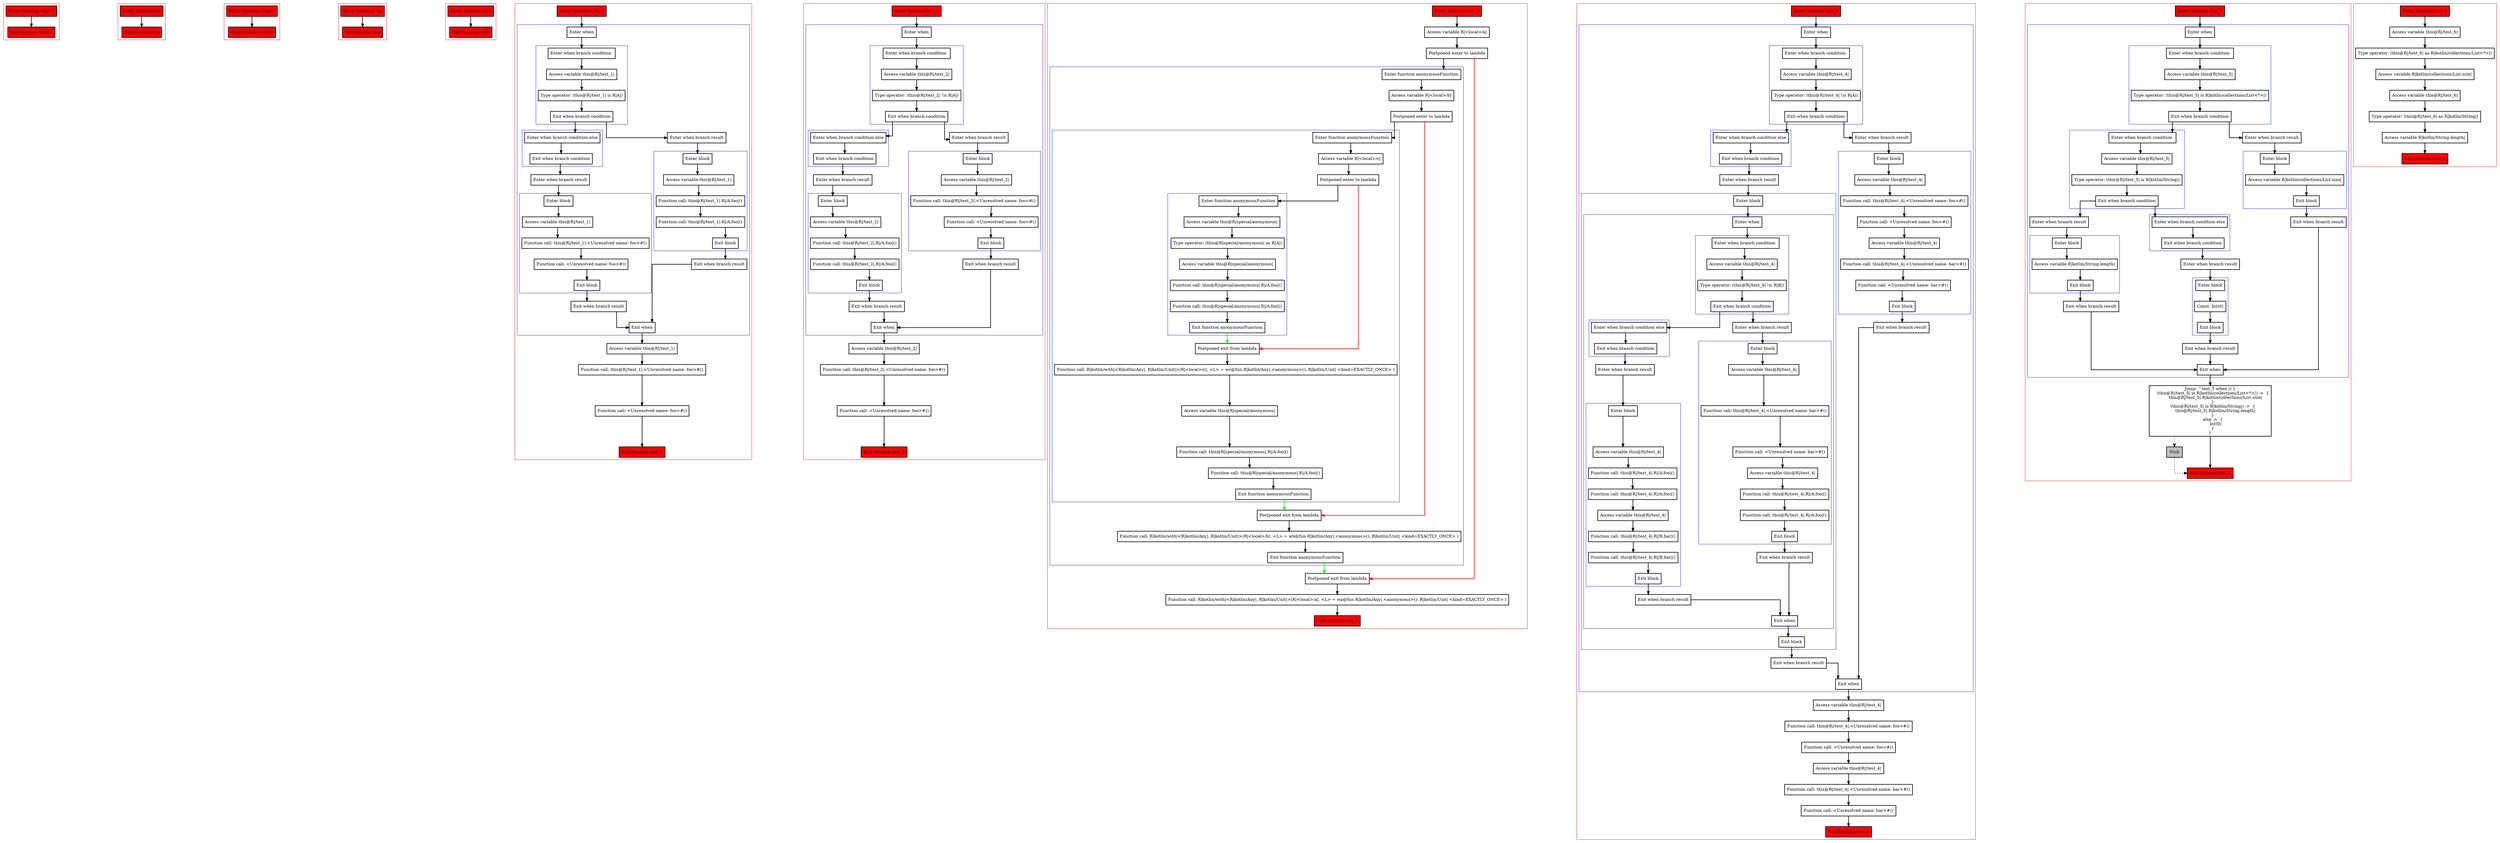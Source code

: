 digraph implicitReceivers_kt {
    graph [splines=ortho nodesep=3]
    node [shape=box penwidth=2]
    edge [penwidth=2]

    subgraph cluster_0 {
        color=red
        0 [label="Enter function <init>" style="filled" fillcolor=red];
        1 [label="Exit function <init>" style="filled" fillcolor=red];
    }

    0 -> {1};

    subgraph cluster_1 {
        color=red
        2 [label="Enter function foo" style="filled" fillcolor=red];
        3 [label="Exit function foo" style="filled" fillcolor=red];
    }

    2 -> {3};

    subgraph cluster_2 {
        color=red
        4 [label="Enter function <init>" style="filled" fillcolor=red];
        5 [label="Exit function <init>" style="filled" fillcolor=red];
    }

    4 -> {5};

    subgraph cluster_3 {
        color=red
        6 [label="Enter function bar" style="filled" fillcolor=red];
        7 [label="Exit function bar" style="filled" fillcolor=red];
    }

    6 -> {7};

    subgraph cluster_4 {
        color=red
        8 [label="Enter function with" style="filled" fillcolor=red];
        9 [label="Exit function with" style="filled" fillcolor=red];
    }

    8 -> {9};

    subgraph cluster_5 {
        color=red
        10 [label="Enter function test_1" style="filled" fillcolor=red];
        subgraph cluster_6 {
            color=blue
            11 [label="Enter when"];
            subgraph cluster_7 {
                color=blue
                12 [label="Enter when branch condition "];
                13 [label="Access variable this@R|/test_1|"];
                14 [label="Type operator: (this@R|/test_1| is R|A|)"];
                15 [label="Exit when branch condition"];
            }
            subgraph cluster_8 {
                color=blue
                16 [label="Enter when branch condition else"];
                17 [label="Exit when branch condition"];
            }
            18 [label="Enter when branch result"];
            subgraph cluster_9 {
                color=blue
                19 [label="Enter block"];
                20 [label="Access variable this@R|/test_1|"];
                21 [label="Function call: this@R|/test_1|.<Unresolved name: foo>#()"];
                22 [label="Function call: <Unresolved name: foo>#()"];
                23 [label="Exit block"];
            }
            24 [label="Exit when branch result"];
            25 [label="Enter when branch result"];
            subgraph cluster_10 {
                color=blue
                26 [label="Enter block"];
                27 [label="Access variable this@R|/test_1|"];
                28 [label="Function call: this@R|/test_1|.R|/A.foo|()"];
                29 [label="Function call: this@R|/test_1|.R|/A.foo|()"];
                30 [label="Exit block"];
            }
            31 [label="Exit when branch result"];
            32 [label="Exit when"];
        }
        33 [label="Access variable this@R|/test_1|"];
        34 [label="Function call: this@R|/test_1|.<Unresolved name: foo>#()"];
        35 [label="Function call: <Unresolved name: foo>#()"];
        36 [label="Exit function test_1" style="filled" fillcolor=red];
    }

    10 -> {11};
    11 -> {12};
    12 -> {13};
    13 -> {14};
    14 -> {15};
    15 -> {25 16};
    16 -> {17};
    17 -> {18};
    18 -> {19};
    19 -> {20};
    20 -> {21};
    21 -> {22};
    22 -> {23};
    23 -> {24};
    24 -> {32};
    25 -> {26};
    26 -> {27};
    27 -> {28};
    28 -> {29};
    29 -> {30};
    30 -> {31};
    31 -> {32};
    32 -> {33};
    33 -> {34};
    34 -> {35};
    35 -> {36};

    subgraph cluster_11 {
        color=red
        37 [label="Enter function test_2" style="filled" fillcolor=red];
        subgraph cluster_12 {
            color=blue
            38 [label="Enter when"];
            subgraph cluster_13 {
                color=blue
                39 [label="Enter when branch condition "];
                40 [label="Access variable this@R|/test_2|"];
                41 [label="Type operator: (this@R|/test_2| !is R|A|)"];
                42 [label="Exit when branch condition"];
            }
            subgraph cluster_14 {
                color=blue
                43 [label="Enter when branch condition else"];
                44 [label="Exit when branch condition"];
            }
            45 [label="Enter when branch result"];
            subgraph cluster_15 {
                color=blue
                46 [label="Enter block"];
                47 [label="Access variable this@R|/test_2|"];
                48 [label="Function call: this@R|/test_2|.R|/A.foo|()"];
                49 [label="Function call: this@R|/test_2|.R|/A.foo|()"];
                50 [label="Exit block"];
            }
            51 [label="Exit when branch result"];
            52 [label="Enter when branch result"];
            subgraph cluster_16 {
                color=blue
                53 [label="Enter block"];
                54 [label="Access variable this@R|/test_2|"];
                55 [label="Function call: this@R|/test_2|.<Unresolved name: foo>#()"];
                56 [label="Function call: <Unresolved name: foo>#()"];
                57 [label="Exit block"];
            }
            58 [label="Exit when branch result"];
            59 [label="Exit when"];
        }
        60 [label="Access variable this@R|/test_2|"];
        61 [label="Function call: this@R|/test_2|.<Unresolved name: foo>#()"];
        62 [label="Function call: <Unresolved name: foo>#()"];
        63 [label="Exit function test_2" style="filled" fillcolor=red];
    }

    37 -> {38};
    38 -> {39};
    39 -> {40};
    40 -> {41};
    41 -> {42};
    42 -> {52 43};
    43 -> {44};
    44 -> {45};
    45 -> {46};
    46 -> {47};
    47 -> {48};
    48 -> {49};
    49 -> {50};
    50 -> {51};
    51 -> {59};
    52 -> {53};
    53 -> {54};
    54 -> {55};
    55 -> {56};
    56 -> {57};
    57 -> {58};
    58 -> {59};
    59 -> {60};
    60 -> {61};
    61 -> {62};
    62 -> {63};

    subgraph cluster_17 {
        color=red
        64 [label="Enter function test_3" style="filled" fillcolor=red];
        65 [label="Access variable R|<local>/a|"];
        66 [label="Postponed enter to lambda"];
        subgraph cluster_18 {
            color=blue
            67 [label="Enter function anonymousFunction"];
            68 [label="Access variable R|<local>/b|"];
            69 [label="Postponed enter to lambda"];
            subgraph cluster_19 {
                color=blue
                70 [label="Enter function anonymousFunction"];
                71 [label="Access variable R|<local>/c|"];
                72 [label="Postponed enter to lambda"];
                subgraph cluster_20 {
                    color=blue
                    73 [label="Enter function anonymousFunction"];
                    74 [label="Access variable this@R|special/anonymous|"];
                    75 [label="Type operator: (this@R|special/anonymous| as R|A|)"];
                    76 [label="Access variable this@R|special/anonymous|"];
                    77 [label="Function call: this@R|special/anonymous|.R|/A.foo|()"];
                    78 [label="Function call: this@R|special/anonymous|.R|/A.foo|()"];
                    79 [label="Exit function anonymousFunction"];
                }
                80 [label="Postponed exit from lambda"];
                81 [label="Function call: R|kotlin/with|<R|kotlin/Any|, R|kotlin/Unit|>(R|<local>/c|, <L> = wc@fun R|kotlin/Any|.<anonymous>(): R|kotlin/Unit| <kind=EXACTLY_ONCE> )"];
                82 [label="Access variable this@R|special/anonymous|"];
                83 [label="Function call: this@R|special/anonymous|.R|/A.foo|()"];
                84 [label="Function call: this@R|special/anonymous|.R|/A.foo|()"];
                85 [label="Exit function anonymousFunction"];
            }
            86 [label="Postponed exit from lambda"];
            87 [label="Function call: R|kotlin/with|<R|kotlin/Any|, R|kotlin/Unit|>(R|<local>/b|, <L> = wb@fun R|kotlin/Any|.<anonymous>(): R|kotlin/Unit| <kind=EXACTLY_ONCE> )"];
            88 [label="Exit function anonymousFunction"];
        }
        89 [label="Postponed exit from lambda"];
        90 [label="Function call: R|kotlin/with|<R|kotlin/Any|, R|kotlin/Unit|>(R|<local>/a|, <L> = wa@fun R|kotlin/Any|.<anonymous>(): R|kotlin/Unit| <kind=EXACTLY_ONCE> )"];
        91 [label="Exit function test_3" style="filled" fillcolor=red];
    }

    64 -> {65};
    65 -> {66};
    66 -> {67};
    66 -> {89} [color=red];
    67 -> {68};
    68 -> {69};
    69 -> {70};
    69 -> {86} [color=red];
    70 -> {71};
    71 -> {72};
    72 -> {73};
    72 -> {80} [color=red];
    73 -> {74};
    74 -> {75};
    75 -> {76};
    76 -> {77};
    77 -> {78};
    78 -> {79};
    79 -> {80} [color=green];
    80 -> {81};
    81 -> {82};
    82 -> {83};
    83 -> {84};
    84 -> {85};
    85 -> {86} [color=green];
    86 -> {87};
    87 -> {88};
    88 -> {89} [color=green];
    89 -> {90};
    90 -> {91};

    subgraph cluster_21 {
        color=red
        92 [label="Enter function test_4" style="filled" fillcolor=red];
        subgraph cluster_22 {
            color=blue
            93 [label="Enter when"];
            subgraph cluster_23 {
                color=blue
                94 [label="Enter when branch condition "];
                95 [label="Access variable this@R|/test_4|"];
                96 [label="Type operator: (this@R|/test_4| !is R|A|)"];
                97 [label="Exit when branch condition"];
            }
            subgraph cluster_24 {
                color=blue
                98 [label="Enter when branch condition else"];
                99 [label="Exit when branch condition"];
            }
            100 [label="Enter when branch result"];
            subgraph cluster_25 {
                color=blue
                101 [label="Enter block"];
                subgraph cluster_26 {
                    color=blue
                    102 [label="Enter when"];
                    subgraph cluster_27 {
                        color=blue
                        103 [label="Enter when branch condition "];
                        104 [label="Access variable this@R|/test_4|"];
                        105 [label="Type operator: (this@R|/test_4| !is R|B|)"];
                        106 [label="Exit when branch condition"];
                    }
                    subgraph cluster_28 {
                        color=blue
                        107 [label="Enter when branch condition else"];
                        108 [label="Exit when branch condition"];
                    }
                    109 [label="Enter when branch result"];
                    subgraph cluster_29 {
                        color=blue
                        110 [label="Enter block"];
                        111 [label="Access variable this@R|/test_4|"];
                        112 [label="Function call: this@R|/test_4|.R|/A.foo|()"];
                        113 [label="Function call: this@R|/test_4|.R|/A.foo|()"];
                        114 [label="Access variable this@R|/test_4|"];
                        115 [label="Function call: this@R|/test_4|.R|/B.bar|()"];
                        116 [label="Function call: this@R|/test_4|.R|/B.bar|()"];
                        117 [label="Exit block"];
                    }
                    118 [label="Exit when branch result"];
                    119 [label="Enter when branch result"];
                    subgraph cluster_30 {
                        color=blue
                        120 [label="Enter block"];
                        121 [label="Access variable this@R|/test_4|"];
                        122 [label="Function call: this@R|/test_4|.<Unresolved name: bar>#()"];
                        123 [label="Function call: <Unresolved name: bar>#()"];
                        124 [label="Access variable this@R|/test_4|"];
                        125 [label="Function call: this@R|/test_4|.R|/A.foo|()"];
                        126 [label="Function call: this@R|/test_4|.R|/A.foo|()"];
                        127 [label="Exit block"];
                    }
                    128 [label="Exit when branch result"];
                    129 [label="Exit when"];
                }
                130 [label="Exit block"];
            }
            131 [label="Exit when branch result"];
            132 [label="Enter when branch result"];
            subgraph cluster_31 {
                color=blue
                133 [label="Enter block"];
                134 [label="Access variable this@R|/test_4|"];
                135 [label="Function call: this@R|/test_4|.<Unresolved name: foo>#()"];
                136 [label="Function call: <Unresolved name: foo>#()"];
                137 [label="Access variable this@R|/test_4|"];
                138 [label="Function call: this@R|/test_4|.<Unresolved name: bar>#()"];
                139 [label="Function call: <Unresolved name: bar>#()"];
                140 [label="Exit block"];
            }
            141 [label="Exit when branch result"];
            142 [label="Exit when"];
        }
        143 [label="Access variable this@R|/test_4|"];
        144 [label="Function call: this@R|/test_4|.<Unresolved name: foo>#()"];
        145 [label="Function call: <Unresolved name: foo>#()"];
        146 [label="Access variable this@R|/test_4|"];
        147 [label="Function call: this@R|/test_4|.<Unresolved name: bar>#()"];
        148 [label="Function call: <Unresolved name: bar>#()"];
        149 [label="Exit function test_4" style="filled" fillcolor=red];
    }

    92 -> {93};
    93 -> {94};
    94 -> {95};
    95 -> {96};
    96 -> {97};
    97 -> {132 98};
    98 -> {99};
    99 -> {100};
    100 -> {101};
    101 -> {102};
    102 -> {103};
    103 -> {104};
    104 -> {105};
    105 -> {106};
    106 -> {119 107};
    107 -> {108};
    108 -> {109};
    109 -> {110};
    110 -> {111};
    111 -> {112};
    112 -> {113};
    113 -> {114};
    114 -> {115};
    115 -> {116};
    116 -> {117};
    117 -> {118};
    118 -> {129};
    119 -> {120};
    120 -> {121};
    121 -> {122};
    122 -> {123};
    123 -> {124};
    124 -> {125};
    125 -> {126};
    126 -> {127};
    127 -> {128};
    128 -> {129};
    129 -> {130};
    130 -> {131};
    131 -> {142};
    132 -> {133};
    133 -> {134};
    134 -> {135};
    135 -> {136};
    136 -> {137};
    137 -> {138};
    138 -> {139};
    139 -> {140};
    140 -> {141};
    141 -> {142};
    142 -> {143};
    143 -> {144};
    144 -> {145};
    145 -> {146};
    146 -> {147};
    147 -> {148};
    148 -> {149};

    subgraph cluster_32 {
        color=red
        150 [label="Enter function test_5" style="filled" fillcolor=red];
        subgraph cluster_33 {
            color=blue
            151 [label="Enter when"];
            subgraph cluster_34 {
                color=blue
                152 [label="Enter when branch condition "];
                153 [label="Access variable this@R|/test_5|"];
                154 [label="Type operator: (this@R|/test_5| is R|kotlin/collections/List<*>|)"];
                155 [label="Exit when branch condition"];
            }
            subgraph cluster_35 {
                color=blue
                156 [label="Enter when branch condition "];
                157 [label="Access variable this@R|/test_5|"];
                158 [label="Type operator: (this@R|/test_5| is R|kotlin/String|)"];
                159 [label="Exit when branch condition"];
            }
            subgraph cluster_36 {
                color=blue
                160 [label="Enter when branch condition else"];
                161 [label="Exit when branch condition"];
            }
            162 [label="Enter when branch result"];
            subgraph cluster_37 {
                color=blue
                163 [label="Enter block"];
                164 [label="Const: Int(0)"];
                165 [label="Exit block"];
            }
            166 [label="Exit when branch result"];
            167 [label="Enter when branch result"];
            subgraph cluster_38 {
                color=blue
                168 [label="Enter block"];
                169 [label="Access variable R|kotlin/String.length|"];
                170 [label="Exit block"];
            }
            171 [label="Exit when branch result"];
            172 [label="Enter when branch result"];
            subgraph cluster_39 {
                color=blue
                173 [label="Enter block"];
                174 [label="Access variable R|kotlin/collections/List.size|"];
                175 [label="Exit block"];
            }
            176 [label="Exit when branch result"];
            177 [label="Exit when"];
        }
        178 [label="Jump: ^test_5 when () {
    (this@R|/test_5| is R|kotlin/collections/List<*>|) ->  {
        this@R|/test_5|.R|kotlin/collections/List.size|
    }
    (this@R|/test_5| is R|kotlin/String|) ->  {
        this@R|/test_5|.R|kotlin/String.length|
    }
    else ->  {
        Int(0)
    }
}
"];
        179 [label="Stub" style="filled" fillcolor=gray];
        180 [label="Exit function test_5" style="filled" fillcolor=red];
    }

    150 -> {151};
    151 -> {152};
    152 -> {153};
    153 -> {154};
    154 -> {155};
    155 -> {172 156};
    156 -> {157};
    157 -> {158};
    158 -> {159};
    159 -> {167 160};
    160 -> {161};
    161 -> {162};
    162 -> {163};
    163 -> {164};
    164 -> {165};
    165 -> {166};
    166 -> {177};
    167 -> {168};
    168 -> {169};
    169 -> {170};
    170 -> {171};
    171 -> {177};
    172 -> {173};
    173 -> {174};
    174 -> {175};
    175 -> {176};
    176 -> {177};
    177 -> {178};
    178 -> {180};
    178 -> {179} [style=dotted];
    179 -> {180} [style=dotted];

    subgraph cluster_40 {
        color=red
        181 [label="Enter function test_6" style="filled" fillcolor=red];
        182 [label="Access variable this@R|/test_6|"];
        183 [label="Type operator: (this@R|/test_6| as R|kotlin/collections/List<*>|)"];
        184 [label="Access variable R|kotlin/collections/List.size|"];
        185 [label="Access variable this@R|/test_6|"];
        186 [label="Type operator: (this@R|/test_6| as R|kotlin/String|)"];
        187 [label="Access variable R|kotlin/String.length|"];
        188 [label="Exit function test_6" style="filled" fillcolor=red];
    }

    181 -> {182};
    182 -> {183};
    183 -> {184};
    184 -> {185};
    185 -> {186};
    186 -> {187};
    187 -> {188};

}
